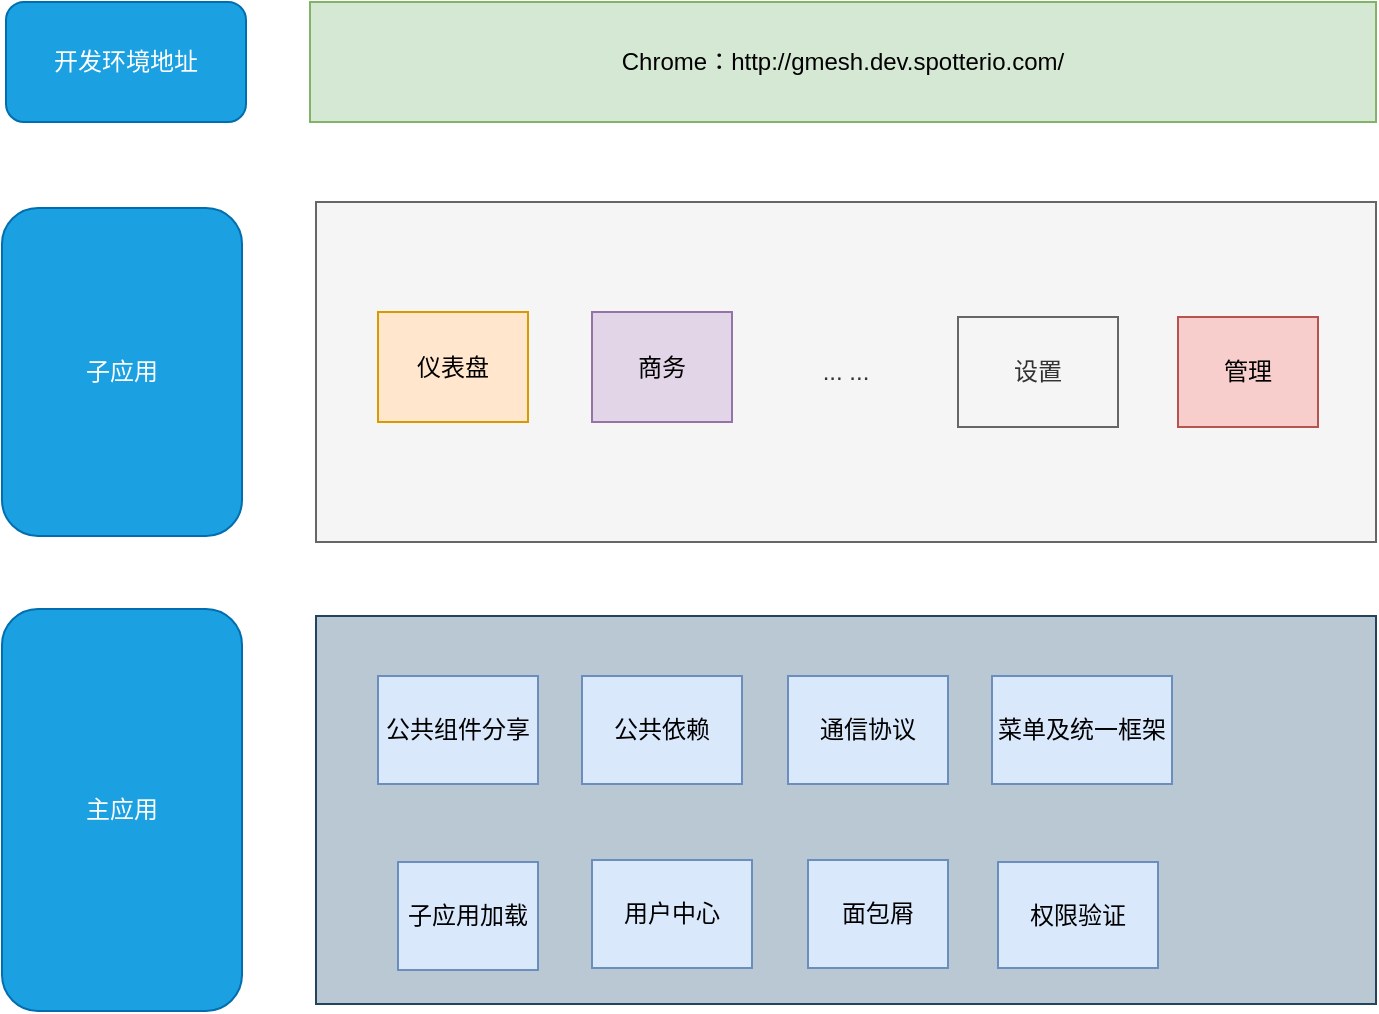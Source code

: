 <mxfile version="21.3.2" type="github">
  <diagram id="wFE0QG_FPsp0jaGvCLVb" name="Page-1">
    <mxGraphModel dx="1593" dy="857" grid="0" gridSize="10" guides="1" tooltips="1" connect="1" arrows="1" fold="1" page="1" pageScale="1" pageWidth="850" pageHeight="1100" math="0" shadow="0">
      <root>
        <mxCell id="0" />
        <mxCell id="1" parent="0" />
        <mxCell id="khtGHUrFasiFb5tcxacY-14" value="Chrome：http://gmesh.dev.spotterio.com/" style="rounded=0;whiteSpace=wrap;html=1;fillColor=#d5e8d4;strokeColor=#82b366;" vertex="1" parent="1">
          <mxGeometry x="239" y="180" width="533" height="60" as="geometry" />
        </mxCell>
        <mxCell id="khtGHUrFasiFb5tcxacY-15" value="... ..." style="rounded=0;whiteSpace=wrap;html=1;fillColor=#f5f5f5;strokeColor=#666666;fontColor=#333333;" vertex="1" parent="1">
          <mxGeometry x="242" y="280" width="530" height="170" as="geometry" />
        </mxCell>
        <mxCell id="khtGHUrFasiFb5tcxacY-16" value="仪表盘" style="rounded=0;whiteSpace=wrap;html=1;fillColor=#ffe6cc;strokeColor=#d79b00;" vertex="1" parent="1">
          <mxGeometry x="273" y="335" width="75" height="55" as="geometry" />
        </mxCell>
        <mxCell id="khtGHUrFasiFb5tcxacY-17" value="商务" style="rounded=0;whiteSpace=wrap;html=1;fillColor=#e1d5e7;strokeColor=#9673a6;" vertex="1" parent="1">
          <mxGeometry x="380" y="335" width="70" height="55" as="geometry" />
        </mxCell>
        <mxCell id="khtGHUrFasiFb5tcxacY-18" value="设置" style="rounded=0;whiteSpace=wrap;html=1;fillColor=#f5f5f5;fontColor=#333333;strokeColor=#666666;" vertex="1" parent="1">
          <mxGeometry x="563" y="337.5" width="80" height="55" as="geometry" />
        </mxCell>
        <mxCell id="khtGHUrFasiFb5tcxacY-19" value="管理" style="rounded=0;whiteSpace=wrap;html=1;fillColor=#f8cecc;strokeColor=#b85450;" vertex="1" parent="1">
          <mxGeometry x="673" y="337.5" width="70" height="55" as="geometry" />
        </mxCell>
        <mxCell id="khtGHUrFasiFb5tcxacY-20" value="" style="rounded=0;whiteSpace=wrap;html=1;fillColor=#bac8d3;strokeColor=#23445d;" vertex="1" parent="1">
          <mxGeometry x="242" y="487" width="530" height="194" as="geometry" />
        </mxCell>
        <mxCell id="khtGHUrFasiFb5tcxacY-21" value="公共组件分享" style="rounded=0;whiteSpace=wrap;html=1;fillColor=#dae8fc;strokeColor=#6c8ebf;" vertex="1" parent="1">
          <mxGeometry x="273" y="517" width="80" height="54" as="geometry" />
        </mxCell>
        <mxCell id="khtGHUrFasiFb5tcxacY-22" value="子应用加载" style="rounded=0;whiteSpace=wrap;html=1;fillColor=#dae8fc;strokeColor=#6c8ebf;" vertex="1" parent="1">
          <mxGeometry x="283" y="610" width="70" height="54" as="geometry" />
        </mxCell>
        <mxCell id="khtGHUrFasiFb5tcxacY-23" value="权限验证" style="rounded=0;whiteSpace=wrap;html=1;fillColor=#dae8fc;strokeColor=#6c8ebf;" vertex="1" parent="1">
          <mxGeometry x="583" y="610" width="80" height="53" as="geometry" />
        </mxCell>
        <mxCell id="khtGHUrFasiFb5tcxacY-24" value="菜单及统一框架" style="rounded=0;whiteSpace=wrap;html=1;fillColor=#dae8fc;strokeColor=#6c8ebf;" vertex="1" parent="1">
          <mxGeometry x="580" y="517" width="90" height="54" as="geometry" />
        </mxCell>
        <mxCell id="khtGHUrFasiFb5tcxacY-26" value="公共依赖" style="rounded=0;whiteSpace=wrap;html=1;fillColor=#dae8fc;strokeColor=#6c8ebf;" vertex="1" parent="1">
          <mxGeometry x="375" y="517" width="80" height="54" as="geometry" />
        </mxCell>
        <mxCell id="khtGHUrFasiFb5tcxacY-27" value="用户中心" style="rounded=0;whiteSpace=wrap;html=1;fillColor=#dae8fc;strokeColor=#6c8ebf;" vertex="1" parent="1">
          <mxGeometry x="380" y="609" width="80" height="54" as="geometry" />
        </mxCell>
        <mxCell id="khtGHUrFasiFb5tcxacY-29" value="面包屑" style="rounded=0;whiteSpace=wrap;html=1;fillColor=#dae8fc;strokeColor=#6c8ebf;" vertex="1" parent="1">
          <mxGeometry x="488" y="609" width="70" height="54" as="geometry" />
        </mxCell>
        <mxCell id="khtGHUrFasiFb5tcxacY-30" value="通信协议" style="rounded=0;whiteSpace=wrap;html=1;fillColor=#dae8fc;strokeColor=#6c8ebf;" vertex="1" parent="1">
          <mxGeometry x="478" y="517" width="80" height="54" as="geometry" />
        </mxCell>
        <mxCell id="khtGHUrFasiFb5tcxacY-32" value="开发环境地址" style="rounded=1;whiteSpace=wrap;html=1;fillColor=#1ba1e2;strokeColor=#006EAF;fontColor=#ffffff;" vertex="1" parent="1">
          <mxGeometry x="87" y="180" width="120" height="60" as="geometry" />
        </mxCell>
        <mxCell id="khtGHUrFasiFb5tcxacY-33" value="子应用" style="rounded=1;whiteSpace=wrap;html=1;fillColor=#1ba1e2;fontColor=#ffffff;strokeColor=#006EAF;" vertex="1" parent="1">
          <mxGeometry x="85" y="283" width="120" height="164" as="geometry" />
        </mxCell>
        <mxCell id="khtGHUrFasiFb5tcxacY-34" value="主应用" style="rounded=1;whiteSpace=wrap;html=1;fillColor=#1ba1e2;fontColor=#ffffff;strokeColor=#006EAF;" vertex="1" parent="1">
          <mxGeometry x="85" y="483.5" width="120" height="201" as="geometry" />
        </mxCell>
      </root>
    </mxGraphModel>
  </diagram>
</mxfile>
